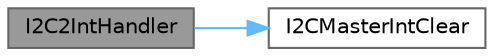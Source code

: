 digraph "I2C2IntHandler"
{
 // LATEX_PDF_SIZE
  bgcolor="transparent";
  edge [fontname=Helvetica,fontsize=10,labelfontname=Helvetica,labelfontsize=10];
  node [fontname=Helvetica,fontsize=10,shape=box,height=0.2,width=0.4];
  rankdir="LR";
  Node1 [id="Node000001",label="I2C2IntHandler",height=0.2,width=0.4,color="gray40", fillcolor="grey60", style="filled", fontcolor="black",tooltip="I2C2 interrupt handler."];
  Node1 -> Node2 [id="edge1_Node000001_Node000002",color="steelblue1",style="solid",tooltip=" "];
  Node2 [id="Node000002",label="I2CMasterIntClear",height=0.2,width=0.4,color="grey40", fillcolor="white", style="filled",URL="$group__i2c__api.html#gae50c838fb4a1b1eb0a343b5e5e0977d7",tooltip=" "];
}
